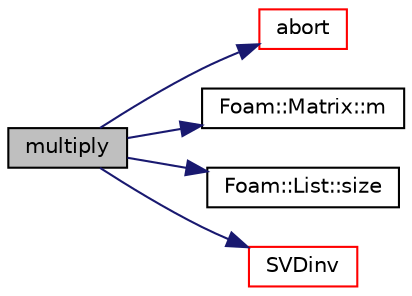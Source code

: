 digraph "multiply"
{
  bgcolor="transparent";
  edge [fontname="Helvetica",fontsize="10",labelfontname="Helvetica",labelfontsize="10"];
  node [fontname="Helvetica",fontsize="10",shape=record];
  rankdir="LR";
  Node125153 [label="multiply",height=0.2,width=0.4,color="black", fillcolor="grey75", style="filled", fontcolor="black"];
  Node125153 -> Node125154 [color="midnightblue",fontsize="10",style="solid",fontname="Helvetica"];
  Node125154 [label="abort",height=0.2,width=0.4,color="red",URL="$a21851.html#a447107a607d03e417307c203fa5fb44b"];
  Node125153 -> Node125199 [color="midnightblue",fontsize="10",style="solid",fontname="Helvetica"];
  Node125199 [label="Foam::Matrix::m",height=0.2,width=0.4,color="black",URL="$a27889.html#a910305ebc963132f09b276357a5a6da0",tooltip="Return the number of rows. "];
  Node125153 -> Node125200 [color="midnightblue",fontsize="10",style="solid",fontname="Helvetica"];
  Node125200 [label="Foam::List::size",height=0.2,width=0.4,color="black",URL="$a26833.html#a8a5f6fa29bd4b500caf186f60245b384",tooltip="Override size to be inconsistent with allocated storage. "];
  Node125153 -> Node125201 [color="midnightblue",fontsize="10",style="solid",fontname="Helvetica"];
  Node125201 [label="SVDinv",height=0.2,width=0.4,color="red",URL="$a21851.html#a9a97d1c1552774382e65a4756b82cab6",tooltip="Return the inverse of matrix A using SVD. "];
}
